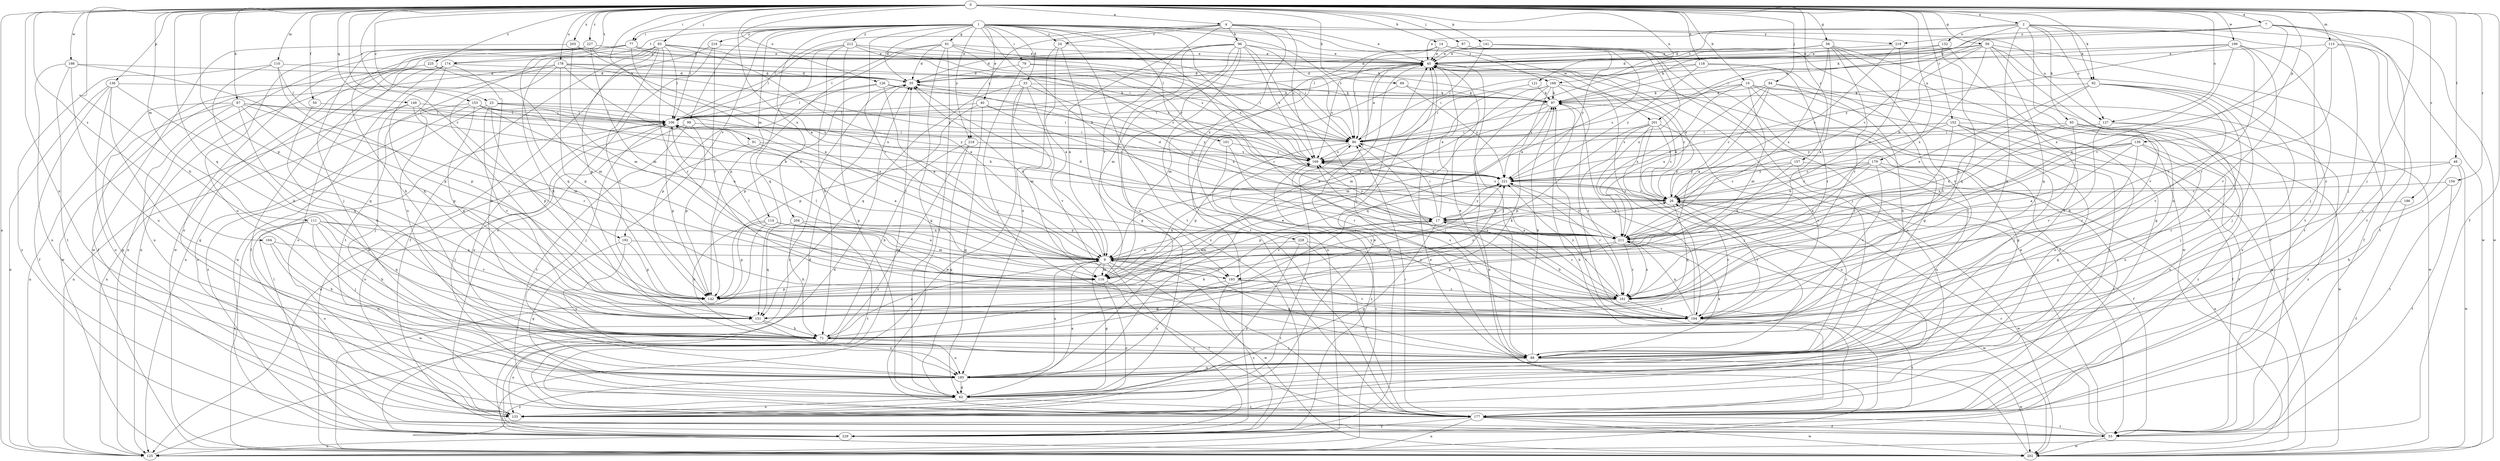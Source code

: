 strict digraph  {
0;
1;
2;
4;
7;
9;
10;
14;
17;
23;
24;
26;
33;
35;
40;
45;
48;
50;
53;
56;
58;
61;
62;
67;
69;
71;
77;
79;
80;
83;
84;
87;
88;
91;
92;
95;
96;
97;
99;
101;
106;
110;
111;
113;
114;
116;
118;
121;
125;
126;
127;
132;
133;
136;
139;
141;
142;
149;
151;
152;
153;
154;
157;
161;
164;
168;
169;
174;
177;
178;
179;
185;
186;
192;
193;
194;
198;
199;
201;
202;
203;
204;
211;
212;
216;
218;
219;
221;
225;
227;
228;
229;
0 -> 2  [label=a];
0 -> 4  [label=a];
0 -> 7  [label=a];
0 -> 9  [label=a];
0 -> 10  [label=b];
0 -> 14  [label=b];
0 -> 23  [label=c];
0 -> 48  [label=f];
0 -> 50  [label=f];
0 -> 53  [label=f];
0 -> 56  [label=g];
0 -> 58  [label=g];
0 -> 67  [label=h];
0 -> 69  [label=h];
0 -> 71  [label=h];
0 -> 77  [label=i];
0 -> 83  [label=j];
0 -> 84  [label=j];
0 -> 87  [label=j];
0 -> 88  [label=j];
0 -> 91  [label=k];
0 -> 92  [label=k];
0 -> 110  [label=m];
0 -> 111  [label=m];
0 -> 113  [label=m];
0 -> 118  [label=n];
0 -> 121  [label=n];
0 -> 125  [label=n];
0 -> 126  [label=o];
0 -> 127  [label=o];
0 -> 136  [label=p];
0 -> 139  [label=p];
0 -> 141  [label=p];
0 -> 142  [label=p];
0 -> 149  [label=q];
0 -> 151  [label=q];
0 -> 152  [label=r];
0 -> 153  [label=r];
0 -> 154  [label=r];
0 -> 157  [label=r];
0 -> 164  [label=s];
0 -> 174  [label=t];
0 -> 178  [label=u];
0 -> 179  [label=u];
0 -> 185  [label=u];
0 -> 186  [label=v];
0 -> 192  [label=v];
0 -> 198  [label=w];
0 -> 199  [label=w];
0 -> 203  [label=x];
0 -> 225  [label=z];
0 -> 227  [label=z];
1 -> 17  [label=b];
1 -> 24  [label=c];
1 -> 33  [label=d];
1 -> 35  [label=d];
1 -> 40  [label=e];
1 -> 61  [label=g];
1 -> 77  [label=i];
1 -> 79  [label=i];
1 -> 80  [label=i];
1 -> 99  [label=l];
1 -> 101  [label=l];
1 -> 106  [label=l];
1 -> 114  [label=m];
1 -> 127  [label=o];
1 -> 161  [label=r];
1 -> 168  [label=s];
1 -> 174  [label=t];
1 -> 177  [label=t];
1 -> 192  [label=v];
1 -> 193  [label=v];
1 -> 201  [label=w];
1 -> 204  [label=x];
1 -> 211  [label=x];
1 -> 212  [label=y];
1 -> 216  [label=y];
1 -> 218  [label=y];
2 -> 45  [label=e];
2 -> 71  [label=h];
2 -> 92  [label=k];
2 -> 95  [label=k];
2 -> 127  [label=o];
2 -> 132  [label=o];
2 -> 168  [label=s];
2 -> 177  [label=t];
2 -> 185  [label=u];
2 -> 201  [label=w];
2 -> 202  [label=w];
4 -> 24  [label=c];
4 -> 45  [label=e];
4 -> 96  [label=k];
4 -> 106  [label=l];
4 -> 169  [label=s];
4 -> 193  [label=v];
4 -> 218  [label=y];
4 -> 219  [label=y];
4 -> 228  [label=z];
7 -> 80  [label=i];
7 -> 88  [label=j];
7 -> 97  [label=k];
7 -> 177  [label=t];
7 -> 193  [label=v];
7 -> 202  [label=w];
7 -> 219  [label=y];
9 -> 35  [label=d];
9 -> 62  [label=g];
9 -> 106  [label=l];
9 -> 116  [label=m];
9 -> 177  [label=t];
9 -> 185  [label=u];
9 -> 193  [label=v];
9 -> 202  [label=w];
9 -> 229  [label=z];
10 -> 62  [label=g];
10 -> 97  [label=k];
10 -> 116  [label=m];
10 -> 133  [label=o];
10 -> 169  [label=s];
10 -> 177  [label=t];
10 -> 202  [label=w];
10 -> 211  [label=x];
14 -> 45  [label=e];
14 -> 80  [label=i];
14 -> 88  [label=j];
14 -> 125  [label=n];
14 -> 133  [label=o];
14 -> 202  [label=w];
17 -> 45  [label=e];
17 -> 62  [label=g];
17 -> 80  [label=i];
17 -> 116  [label=m];
17 -> 161  [label=r];
17 -> 169  [label=s];
17 -> 193  [label=v];
17 -> 211  [label=x];
17 -> 221  [label=y];
23 -> 80  [label=i];
23 -> 106  [label=l];
23 -> 142  [label=p];
23 -> 194  [label=v];
23 -> 221  [label=y];
23 -> 229  [label=z];
24 -> 9  [label=a];
24 -> 45  [label=e];
24 -> 62  [label=g];
24 -> 185  [label=u];
26 -> 17  [label=b];
26 -> 35  [label=d];
26 -> 45  [label=e];
26 -> 97  [label=k];
26 -> 151  [label=q];
26 -> 169  [label=s];
26 -> 194  [label=v];
26 -> 202  [label=w];
33 -> 97  [label=k];
33 -> 116  [label=m];
33 -> 151  [label=q];
33 -> 194  [label=v];
33 -> 202  [label=w];
33 -> 211  [label=x];
35 -> 97  [label=k];
35 -> 142  [label=p];
35 -> 229  [label=z];
40 -> 26  [label=c];
40 -> 62  [label=g];
40 -> 106  [label=l];
40 -> 142  [label=p];
40 -> 221  [label=y];
45 -> 35  [label=d];
45 -> 53  [label=f];
45 -> 88  [label=j];
45 -> 116  [label=m];
45 -> 169  [label=s];
45 -> 194  [label=v];
48 -> 26  [label=c];
48 -> 161  [label=r];
48 -> 177  [label=t];
48 -> 202  [label=w];
48 -> 221  [label=y];
50 -> 71  [label=h];
50 -> 106  [label=l];
53 -> 26  [label=c];
53 -> 45  [label=e];
53 -> 177  [label=t];
53 -> 202  [label=w];
56 -> 9  [label=a];
56 -> 35  [label=d];
56 -> 45  [label=e];
56 -> 53  [label=f];
56 -> 161  [label=r];
56 -> 169  [label=s];
56 -> 185  [label=u];
56 -> 194  [label=v];
56 -> 211  [label=x];
58 -> 17  [label=b];
58 -> 26  [label=c];
58 -> 35  [label=d];
58 -> 45  [label=e];
58 -> 53  [label=f];
58 -> 106  [label=l];
58 -> 151  [label=q];
58 -> 177  [label=t];
58 -> 194  [label=v];
58 -> 211  [label=x];
61 -> 35  [label=d];
61 -> 45  [label=e];
61 -> 62  [label=g];
61 -> 97  [label=k];
61 -> 106  [label=l];
61 -> 142  [label=p];
61 -> 169  [label=s];
61 -> 177  [label=t];
62 -> 9  [label=a];
62 -> 106  [label=l];
62 -> 133  [label=o];
62 -> 177  [label=t];
67 -> 17  [label=b];
67 -> 62  [label=g];
67 -> 106  [label=l];
67 -> 125  [label=n];
67 -> 142  [label=p];
67 -> 151  [label=q];
67 -> 161  [label=r];
67 -> 185  [label=u];
69 -> 97  [label=k];
69 -> 221  [label=y];
69 -> 229  [label=z];
71 -> 9  [label=a];
71 -> 17  [label=b];
71 -> 88  [label=j];
71 -> 97  [label=k];
71 -> 133  [label=o];
71 -> 185  [label=u];
71 -> 221  [label=y];
77 -> 9  [label=a];
77 -> 45  [label=e];
77 -> 80  [label=i];
77 -> 125  [label=n];
77 -> 133  [label=o];
77 -> 151  [label=q];
77 -> 202  [label=w];
79 -> 35  [label=d];
79 -> 80  [label=i];
79 -> 88  [label=j];
79 -> 169  [label=s];
80 -> 45  [label=e];
80 -> 142  [label=p];
80 -> 169  [label=s];
83 -> 9  [label=a];
83 -> 45  [label=e];
83 -> 53  [label=f];
83 -> 71  [label=h];
83 -> 80  [label=i];
83 -> 106  [label=l];
83 -> 125  [label=n];
83 -> 142  [label=p];
83 -> 161  [label=r];
83 -> 185  [label=u];
83 -> 194  [label=v];
84 -> 9  [label=a];
84 -> 26  [label=c];
84 -> 71  [label=h];
84 -> 97  [label=k];
84 -> 202  [label=w];
84 -> 211  [label=x];
87 -> 45  [label=e];
87 -> 211  [label=x];
87 -> 221  [label=y];
88 -> 9  [label=a];
88 -> 26  [label=c];
88 -> 45  [label=e];
88 -> 97  [label=k];
88 -> 185  [label=u];
88 -> 202  [label=w];
88 -> 211  [label=x];
91 -> 9  [label=a];
91 -> 133  [label=o];
91 -> 169  [label=s];
92 -> 9  [label=a];
92 -> 71  [label=h];
92 -> 88  [label=j];
92 -> 97  [label=k];
92 -> 133  [label=o];
92 -> 194  [label=v];
92 -> 211  [label=x];
95 -> 53  [label=f];
95 -> 80  [label=i];
95 -> 133  [label=o];
95 -> 161  [label=r];
95 -> 211  [label=x];
95 -> 229  [label=z];
96 -> 9  [label=a];
96 -> 35  [label=d];
96 -> 45  [label=e];
96 -> 80  [label=i];
96 -> 88  [label=j];
96 -> 116  [label=m];
96 -> 169  [label=s];
96 -> 177  [label=t];
96 -> 185  [label=u];
96 -> 229  [label=z];
97 -> 106  [label=l];
97 -> 116  [label=m];
97 -> 151  [label=q];
97 -> 177  [label=t];
99 -> 80  [label=i];
99 -> 125  [label=n];
99 -> 142  [label=p];
99 -> 177  [label=t];
101 -> 161  [label=r];
101 -> 169  [label=s];
101 -> 194  [label=v];
106 -> 80  [label=i];
106 -> 88  [label=j];
106 -> 142  [label=p];
106 -> 185  [label=u];
110 -> 35  [label=d];
110 -> 71  [label=h];
110 -> 106  [label=l];
110 -> 142  [label=p];
110 -> 229  [label=z];
111 -> 71  [label=h];
111 -> 88  [label=j];
111 -> 133  [label=o];
111 -> 151  [label=q];
111 -> 194  [label=v];
111 -> 211  [label=x];
111 -> 229  [label=z];
113 -> 45  [label=e];
113 -> 161  [label=r];
113 -> 177  [label=t];
113 -> 185  [label=u];
113 -> 211  [label=x];
114 -> 9  [label=a];
114 -> 71  [label=h];
114 -> 116  [label=m];
114 -> 142  [label=p];
114 -> 202  [label=w];
114 -> 211  [label=x];
116 -> 26  [label=c];
116 -> 106  [label=l];
116 -> 133  [label=o];
116 -> 142  [label=p];
116 -> 177  [label=t];
118 -> 35  [label=d];
118 -> 80  [label=i];
118 -> 161  [label=r];
118 -> 194  [label=v];
118 -> 221  [label=y];
121 -> 80  [label=i];
121 -> 97  [label=k];
125 -> 35  [label=d];
125 -> 169  [label=s];
126 -> 9  [label=a];
126 -> 80  [label=i];
126 -> 97  [label=k];
126 -> 106  [label=l];
126 -> 142  [label=p];
127 -> 80  [label=i];
127 -> 88  [label=j];
127 -> 194  [label=v];
127 -> 229  [label=z];
132 -> 45  [label=e];
132 -> 62  [label=g];
132 -> 97  [label=k];
132 -> 151  [label=q];
133 -> 45  [label=e];
133 -> 80  [label=i];
136 -> 53  [label=f];
136 -> 62  [label=g];
136 -> 97  [label=k];
136 -> 125  [label=n];
136 -> 133  [label=o];
136 -> 151  [label=q];
139 -> 9  [label=a];
139 -> 26  [label=c];
139 -> 161  [label=r];
139 -> 169  [label=s];
139 -> 177  [label=t];
139 -> 185  [label=u];
139 -> 211  [label=x];
141 -> 9  [label=a];
141 -> 45  [label=e];
141 -> 62  [label=g];
141 -> 80  [label=i];
142 -> 45  [label=e];
142 -> 221  [label=y];
149 -> 17  [label=b];
149 -> 88  [label=j];
149 -> 106  [label=l];
149 -> 116  [label=m];
149 -> 125  [label=n];
151 -> 71  [label=h];
151 -> 185  [label=u];
152 -> 53  [label=f];
152 -> 62  [label=g];
152 -> 80  [label=i];
152 -> 88  [label=j];
152 -> 161  [label=r];
152 -> 169  [label=s];
152 -> 202  [label=w];
152 -> 221  [label=y];
153 -> 9  [label=a];
153 -> 106  [label=l];
153 -> 125  [label=n];
153 -> 133  [label=o];
153 -> 151  [label=q];
153 -> 169  [label=s];
153 -> 211  [label=x];
154 -> 26  [label=c];
154 -> 53  [label=f];
154 -> 71  [label=h];
157 -> 9  [label=a];
157 -> 26  [label=c];
157 -> 53  [label=f];
157 -> 125  [label=n];
157 -> 221  [label=y];
161 -> 151  [label=q];
161 -> 169  [label=s];
161 -> 194  [label=v];
161 -> 211  [label=x];
161 -> 221  [label=y];
164 -> 9  [label=a];
164 -> 71  [label=h];
164 -> 185  [label=u];
168 -> 9  [label=a];
168 -> 26  [label=c];
168 -> 97  [label=k];
168 -> 116  [label=m];
168 -> 125  [label=n];
168 -> 177  [label=t];
168 -> 221  [label=y];
169 -> 221  [label=y];
169 -> 229  [label=z];
174 -> 35  [label=d];
174 -> 53  [label=f];
174 -> 71  [label=h];
174 -> 125  [label=n];
174 -> 133  [label=o];
174 -> 177  [label=t];
174 -> 202  [label=w];
177 -> 35  [label=d];
177 -> 53  [label=f];
177 -> 80  [label=i];
177 -> 97  [label=k];
177 -> 125  [label=n];
177 -> 202  [label=w];
177 -> 229  [label=z];
178 -> 9  [label=a];
178 -> 35  [label=d];
178 -> 142  [label=p];
178 -> 151  [label=q];
178 -> 169  [label=s];
178 -> 194  [label=v];
178 -> 202  [label=w];
178 -> 221  [label=y];
179 -> 9  [label=a];
179 -> 17  [label=b];
179 -> 26  [label=c];
179 -> 177  [label=t];
179 -> 185  [label=u];
179 -> 194  [label=v];
179 -> 221  [label=y];
185 -> 45  [label=e];
185 -> 62  [label=g];
185 -> 229  [label=z];
186 -> 17  [label=b];
186 -> 53  [label=f];
192 -> 9  [label=a];
192 -> 62  [label=g];
192 -> 142  [label=p];
192 -> 185  [label=u];
193 -> 106  [label=l];
193 -> 161  [label=r];
193 -> 185  [label=u];
193 -> 194  [label=v];
193 -> 229  [label=z];
194 -> 17  [label=b];
194 -> 26  [label=c];
194 -> 80  [label=i];
194 -> 97  [label=k];
194 -> 169  [label=s];
194 -> 177  [label=t];
194 -> 211  [label=x];
198 -> 35  [label=d];
198 -> 133  [label=o];
198 -> 142  [label=p];
198 -> 177  [label=t];
198 -> 185  [label=u];
199 -> 9  [label=a];
199 -> 45  [label=e];
199 -> 88  [label=j];
199 -> 106  [label=l];
199 -> 161  [label=r];
199 -> 194  [label=v];
199 -> 221  [label=y];
201 -> 26  [label=c];
201 -> 80  [label=i];
201 -> 88  [label=j];
201 -> 133  [label=o];
201 -> 142  [label=p];
201 -> 161  [label=r];
201 -> 194  [label=v];
202 -> 45  [label=e];
203 -> 45  [label=e];
203 -> 116  [label=m];
203 -> 202  [label=w];
203 -> 211  [label=x];
204 -> 71  [label=h];
204 -> 151  [label=q];
204 -> 177  [label=t];
204 -> 211  [label=x];
211 -> 9  [label=a];
211 -> 35  [label=d];
211 -> 142  [label=p];
211 -> 161  [label=r];
211 -> 202  [label=w];
211 -> 221  [label=y];
212 -> 26  [label=c];
212 -> 45  [label=e];
212 -> 62  [label=g];
212 -> 71  [label=h];
212 -> 106  [label=l];
212 -> 151  [label=q];
212 -> 221  [label=y];
216 -> 45  [label=e];
216 -> 133  [label=o];
216 -> 161  [label=r];
216 -> 202  [label=w];
218 -> 62  [label=g];
218 -> 71  [label=h];
218 -> 169  [label=s];
218 -> 229  [label=z];
219 -> 26  [label=c];
219 -> 45  [label=e];
219 -> 211  [label=x];
221 -> 26  [label=c];
221 -> 142  [label=p];
221 -> 161  [label=r];
221 -> 169  [label=s];
225 -> 35  [label=d];
225 -> 53  [label=f];
225 -> 116  [label=m];
227 -> 45  [label=e];
227 -> 71  [label=h];
227 -> 80  [label=i];
227 -> 88  [label=j];
227 -> 116  [label=m];
227 -> 185  [label=u];
228 -> 9  [label=a];
228 -> 133  [label=o];
228 -> 161  [label=r];
228 -> 177  [label=t];
229 -> 35  [label=d];
229 -> 45  [label=e];
229 -> 106  [label=l];
229 -> 125  [label=n];
}

